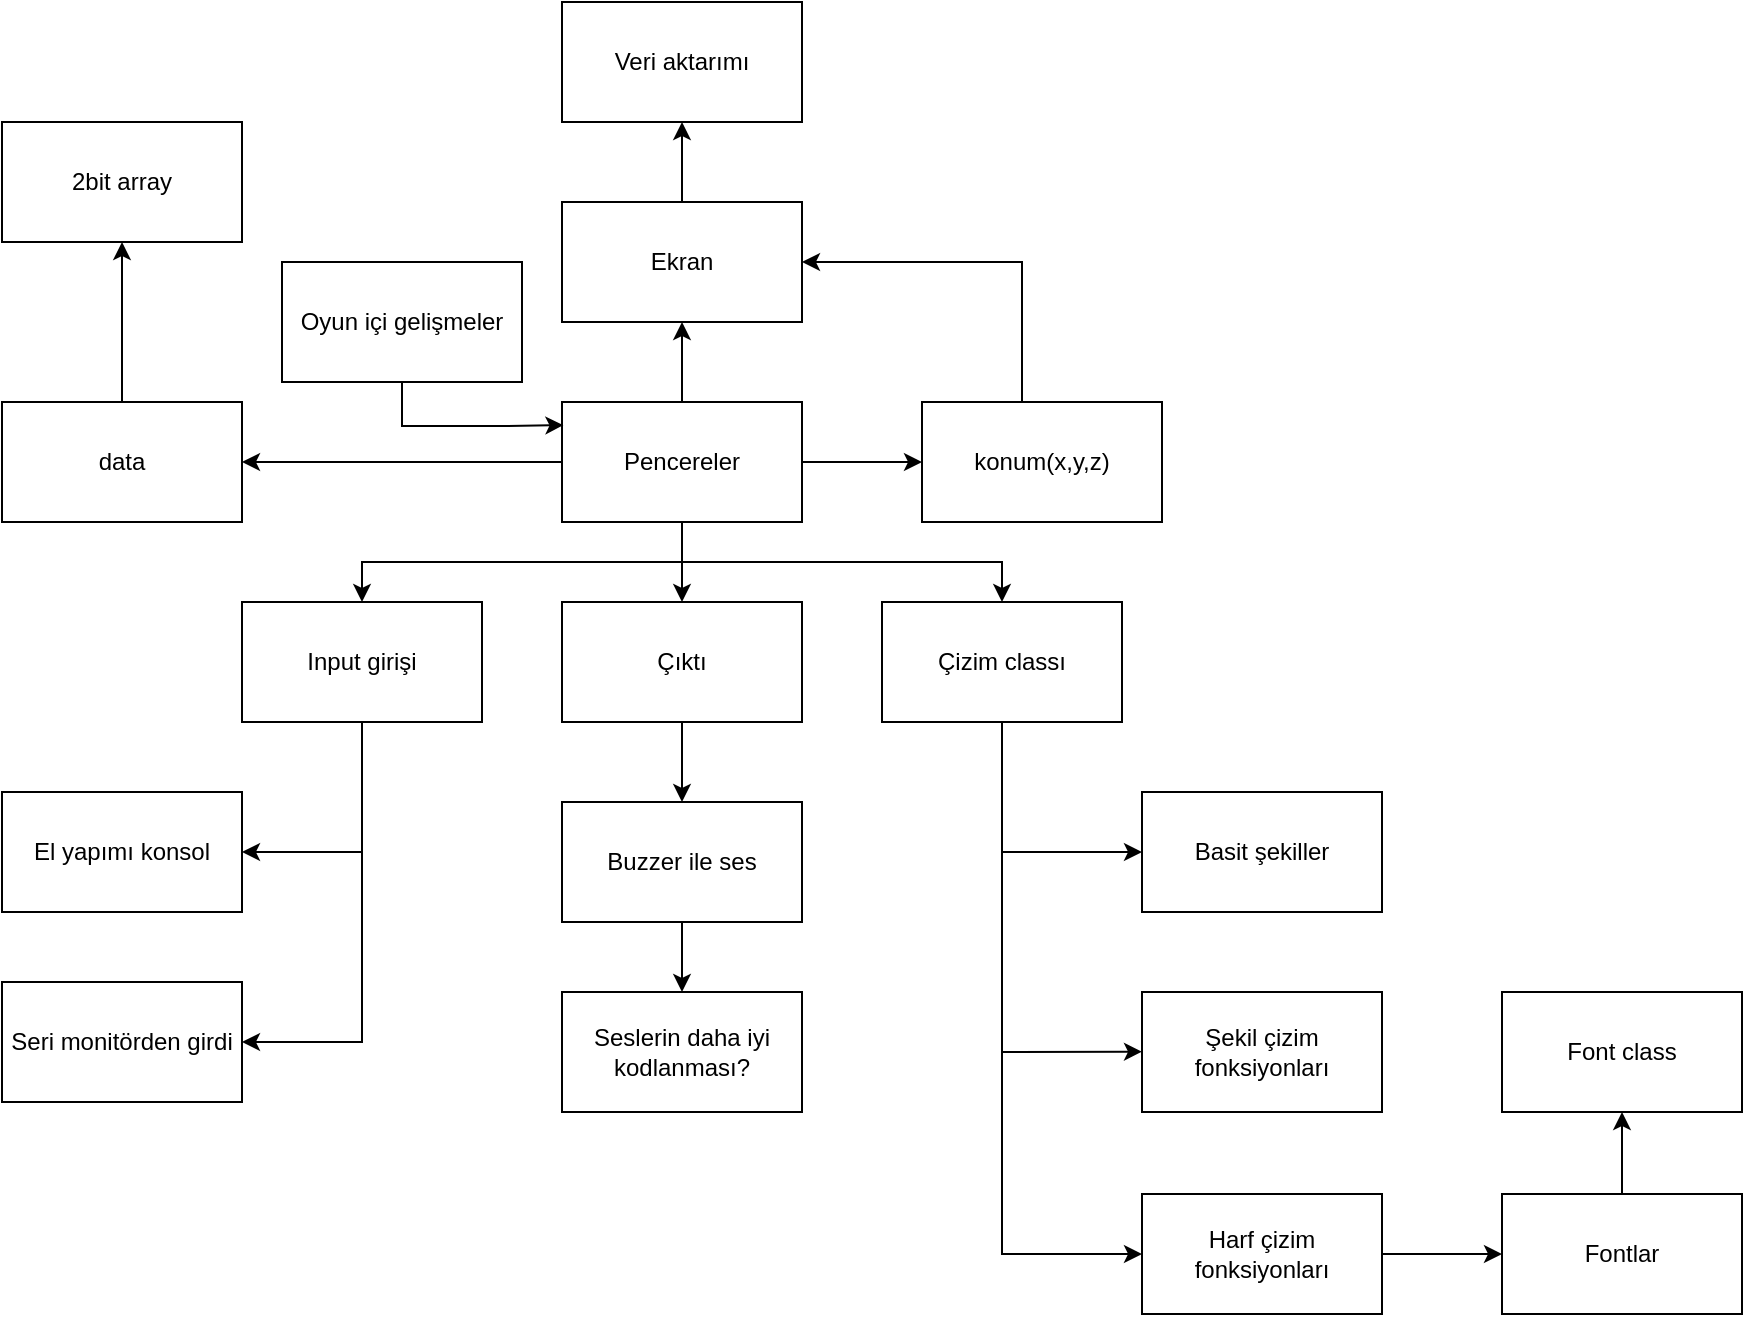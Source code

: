 <mxfile version="24.0.7" type="device">
  <diagram name="Sayfa -1" id="2B7JQT0y66lPOabhw5fz">
    <mxGraphModel dx="1887" dy="839" grid="1" gridSize="10" guides="1" tooltips="1" connect="1" arrows="1" fold="1" page="1" pageScale="1" pageWidth="827" pageHeight="1169" math="0" shadow="0">
      <root>
        <mxCell id="0" />
        <mxCell id="1" parent="0" />
        <mxCell id="b2lE7iJxdCI-wAZpoDAB-2" value="Veri aktarımı" style="rounded=0;whiteSpace=wrap;html=1;" vertex="1" parent="1">
          <mxGeometry x="350" y="30" width="120" height="60" as="geometry" />
        </mxCell>
        <mxCell id="b2lE7iJxdCI-wAZpoDAB-6" value="" style="edgeStyle=orthogonalEdgeStyle;rounded=0;orthogonalLoop=1;jettySize=auto;html=1;" edge="1" parent="1" source="b2lE7iJxdCI-wAZpoDAB-5" target="b2lE7iJxdCI-wAZpoDAB-2">
          <mxGeometry relative="1" as="geometry" />
        </mxCell>
        <mxCell id="b2lE7iJxdCI-wAZpoDAB-5" value="Ekran" style="rounded=0;whiteSpace=wrap;html=1;" vertex="1" parent="1">
          <mxGeometry x="350" y="130" width="120" height="60" as="geometry" />
        </mxCell>
        <mxCell id="b2lE7iJxdCI-wAZpoDAB-9" value="" style="edgeStyle=orthogonalEdgeStyle;rounded=0;orthogonalLoop=1;jettySize=auto;html=1;" edge="1" parent="1" source="b2lE7iJxdCI-wAZpoDAB-8" target="b2lE7iJxdCI-wAZpoDAB-5">
          <mxGeometry relative="1" as="geometry" />
        </mxCell>
        <mxCell id="b2lE7iJxdCI-wAZpoDAB-10" style="edgeStyle=orthogonalEdgeStyle;rounded=0;orthogonalLoop=1;jettySize=auto;html=1;entryX=1;entryY=0.5;entryDx=0;entryDy=0;exitX=0;exitY=0.5;exitDx=0;exitDy=0;" edge="1" parent="1" source="b2lE7iJxdCI-wAZpoDAB-8" target="b2lE7iJxdCI-wAZpoDAB-12">
          <mxGeometry relative="1" as="geometry">
            <mxPoint x="150" y="330" as="targetPoint" />
            <mxPoint x="260" y="260" as="sourcePoint" />
            <Array as="points" />
          </mxGeometry>
        </mxCell>
        <mxCell id="b2lE7iJxdCI-wAZpoDAB-11" style="edgeStyle=orthogonalEdgeStyle;rounded=0;orthogonalLoop=1;jettySize=auto;html=1;exitX=1;exitY=0.5;exitDx=0;exitDy=0;" edge="1" parent="1" source="b2lE7iJxdCI-wAZpoDAB-13">
          <mxGeometry relative="1" as="geometry">
            <mxPoint x="620" y="260" as="targetPoint" />
            <mxPoint x="509.5" y="200" as="sourcePoint" />
            <Array as="points">
              <mxPoint x="610" y="260" />
              <mxPoint x="610" y="260" />
            </Array>
          </mxGeometry>
        </mxCell>
        <mxCell id="b2lE7iJxdCI-wAZpoDAB-53" style="edgeStyle=orthogonalEdgeStyle;rounded=0;orthogonalLoop=1;jettySize=auto;html=1;entryX=0.5;entryY=0;entryDx=0;entryDy=0;" edge="1" parent="1" target="b2lE7iJxdCI-wAZpoDAB-28">
          <mxGeometry relative="1" as="geometry">
            <mxPoint x="619.94" y="316.64" as="targetPoint" />
            <mxPoint x="411.38" y="280" as="sourcePoint" />
            <Array as="points">
              <mxPoint x="410" y="280" />
              <mxPoint x="410" y="310" />
              <mxPoint x="570" y="310" />
            </Array>
          </mxGeometry>
        </mxCell>
        <mxCell id="b2lE7iJxdCI-wAZpoDAB-56" value="" style="edgeStyle=orthogonalEdgeStyle;rounded=0;orthogonalLoop=1;jettySize=auto;html=1;" edge="1" parent="1" source="b2lE7iJxdCI-wAZpoDAB-8" target="b2lE7iJxdCI-wAZpoDAB-55">
          <mxGeometry relative="1" as="geometry" />
        </mxCell>
        <mxCell id="b2lE7iJxdCI-wAZpoDAB-8" value="Pencereler" style="rounded=0;whiteSpace=wrap;html=1;" vertex="1" parent="1">
          <mxGeometry x="350" y="230" width="120" height="60" as="geometry" />
        </mxCell>
        <mxCell id="b2lE7iJxdCI-wAZpoDAB-72" style="edgeStyle=orthogonalEdgeStyle;rounded=0;orthogonalLoop=1;jettySize=auto;html=1;entryX=0.5;entryY=1;entryDx=0;entryDy=0;" edge="1" parent="1" source="b2lE7iJxdCI-wAZpoDAB-12" target="b2lE7iJxdCI-wAZpoDAB-15">
          <mxGeometry relative="1" as="geometry" />
        </mxCell>
        <mxCell id="b2lE7iJxdCI-wAZpoDAB-12" value="data" style="rounded=0;whiteSpace=wrap;html=1;" vertex="1" parent="1">
          <mxGeometry x="70" y="230" width="120" height="60" as="geometry" />
        </mxCell>
        <mxCell id="b2lE7iJxdCI-wAZpoDAB-34" style="edgeStyle=orthogonalEdgeStyle;rounded=0;orthogonalLoop=1;jettySize=auto;html=1;entryX=1;entryY=0.5;entryDx=0;entryDy=0;" edge="1" parent="1" source="b2lE7iJxdCI-wAZpoDAB-13" target="b2lE7iJxdCI-wAZpoDAB-5">
          <mxGeometry relative="1" as="geometry">
            <Array as="points">
              <mxPoint x="580" y="160" />
            </Array>
          </mxGeometry>
        </mxCell>
        <mxCell id="b2lE7iJxdCI-wAZpoDAB-15" value="2bit array" style="rounded=0;whiteSpace=wrap;html=1;" vertex="1" parent="1">
          <mxGeometry x="70" y="90" width="120" height="60" as="geometry" />
        </mxCell>
        <mxCell id="b2lE7iJxdCI-wAZpoDAB-36" value="" style="edgeStyle=orthogonalEdgeStyle;rounded=0;orthogonalLoop=1;jettySize=auto;html=1;" edge="1" parent="1" source="b2lE7iJxdCI-wAZpoDAB-25" target="b2lE7iJxdCI-wAZpoDAB-35">
          <mxGeometry relative="1" as="geometry" />
        </mxCell>
        <mxCell id="b2lE7iJxdCI-wAZpoDAB-25" value="Harf çizim fonksiyonları" style="rounded=0;whiteSpace=wrap;html=1;" vertex="1" parent="1">
          <mxGeometry x="640" y="626" width="120" height="60" as="geometry" />
        </mxCell>
        <mxCell id="b2lE7iJxdCI-wAZpoDAB-26" value="Şekil çizim fonksiyonları" style="rounded=0;whiteSpace=wrap;html=1;" vertex="1" parent="1">
          <mxGeometry x="640" y="525" width="120" height="60" as="geometry" />
        </mxCell>
        <mxCell id="b2lE7iJxdCI-wAZpoDAB-27" value="Basit şekiller" style="rounded=0;whiteSpace=wrap;html=1;" vertex="1" parent="1">
          <mxGeometry x="640" y="425" width="120" height="60" as="geometry" />
        </mxCell>
        <mxCell id="b2lE7iJxdCI-wAZpoDAB-31" value="" style="edgeStyle=orthogonalEdgeStyle;rounded=0;orthogonalLoop=1;jettySize=auto;html=1;entryX=0;entryY=0.5;entryDx=0;entryDy=0;exitX=0.5;exitY=1;exitDx=0;exitDy=0;" edge="1" parent="1" source="b2lE7iJxdCI-wAZpoDAB-28" target="b2lE7iJxdCI-wAZpoDAB-25">
          <mxGeometry relative="1" as="geometry">
            <mxPoint x="600" y="400" as="sourcePoint" />
            <mxPoint x="664" y="725.0" as="targetPoint" />
            <Array as="points">
              <mxPoint x="570" y="656" />
            </Array>
          </mxGeometry>
        </mxCell>
        <mxCell id="b2lE7iJxdCI-wAZpoDAB-28" value="Çizim classı" style="rounded=0;whiteSpace=wrap;html=1;" vertex="1" parent="1">
          <mxGeometry x="510" y="330" width="120" height="60" as="geometry" />
        </mxCell>
        <mxCell id="b2lE7iJxdCI-wAZpoDAB-32" value="" style="endArrow=classic;html=1;rounded=0;" edge="1" parent="1">
          <mxGeometry width="50" height="50" relative="1" as="geometry">
            <mxPoint x="570" y="555" as="sourcePoint" />
            <mxPoint x="640" y="554.86" as="targetPoint" />
          </mxGeometry>
        </mxCell>
        <mxCell id="b2lE7iJxdCI-wAZpoDAB-33" value="" style="endArrow=classic;html=1;rounded=0;entryX=0;entryY=0.5;entryDx=0;entryDy=0;" edge="1" parent="1" target="b2lE7iJxdCI-wAZpoDAB-27">
          <mxGeometry width="50" height="50" relative="1" as="geometry">
            <mxPoint x="570" y="455" as="sourcePoint" />
            <mxPoint x="650" y="435" as="targetPoint" />
          </mxGeometry>
        </mxCell>
        <mxCell id="b2lE7iJxdCI-wAZpoDAB-40" value="" style="edgeStyle=orthogonalEdgeStyle;rounded=0;orthogonalLoop=1;jettySize=auto;html=1;" edge="1" parent="1" source="b2lE7iJxdCI-wAZpoDAB-35" target="b2lE7iJxdCI-wAZpoDAB-39">
          <mxGeometry relative="1" as="geometry" />
        </mxCell>
        <mxCell id="b2lE7iJxdCI-wAZpoDAB-35" value="Fontlar" style="rounded=0;whiteSpace=wrap;html=1;" vertex="1" parent="1">
          <mxGeometry x="820" y="626" width="120" height="60" as="geometry" />
        </mxCell>
        <mxCell id="b2lE7iJxdCI-wAZpoDAB-39" value="Font class" style="rounded=0;whiteSpace=wrap;html=1;" vertex="1" parent="1">
          <mxGeometry x="820" y="525" width="120" height="60" as="geometry" />
        </mxCell>
        <mxCell id="b2lE7iJxdCI-wAZpoDAB-49" value="" style="edgeStyle=orthogonalEdgeStyle;rounded=0;orthogonalLoop=1;jettySize=auto;html=1;" edge="1" parent="1" source="b2lE7iJxdCI-wAZpoDAB-42" target="b2lE7iJxdCI-wAZpoDAB-48">
          <mxGeometry relative="1" as="geometry">
            <Array as="points">
              <mxPoint x="250" y="540" />
              <mxPoint x="250" y="540" />
            </Array>
          </mxGeometry>
        </mxCell>
        <mxCell id="b2lE7iJxdCI-wAZpoDAB-42" value="Input girişi" style="whiteSpace=wrap;html=1;" vertex="1" parent="1">
          <mxGeometry x="190" y="330" width="120" height="60" as="geometry" />
        </mxCell>
        <mxCell id="b2lE7iJxdCI-wAZpoDAB-43" value="" style="endArrow=classic;html=1;rounded=0;entryX=0.5;entryY=0;entryDx=0;entryDy=0;" edge="1" parent="1" target="b2lE7iJxdCI-wAZpoDAB-42">
          <mxGeometry width="50" height="50" relative="1" as="geometry">
            <mxPoint x="410" y="310" as="sourcePoint" />
            <mxPoint x="330" y="330" as="targetPoint" />
            <Array as="points">
              <mxPoint x="250" y="310" />
            </Array>
          </mxGeometry>
        </mxCell>
        <mxCell id="b2lE7iJxdCI-wAZpoDAB-48" value="Seri monitörden girdi" style="whiteSpace=wrap;html=1;" vertex="1" parent="1">
          <mxGeometry x="70" y="520" width="120" height="60" as="geometry" />
        </mxCell>
        <mxCell id="b2lE7iJxdCI-wAZpoDAB-51" value="El yapımı konsol" style="rounded=0;whiteSpace=wrap;html=1;" vertex="1" parent="1">
          <mxGeometry x="70" y="425" width="120" height="60" as="geometry" />
        </mxCell>
        <mxCell id="b2lE7iJxdCI-wAZpoDAB-60" style="edgeStyle=orthogonalEdgeStyle;rounded=0;orthogonalLoop=1;jettySize=auto;html=1;" edge="1" parent="1" source="b2lE7iJxdCI-wAZpoDAB-55">
          <mxGeometry relative="1" as="geometry">
            <mxPoint x="410" y="430" as="targetPoint" />
          </mxGeometry>
        </mxCell>
        <mxCell id="b2lE7iJxdCI-wAZpoDAB-55" value="Çıktı" style="rounded=0;whiteSpace=wrap;html=1;" vertex="1" parent="1">
          <mxGeometry x="350" y="330" width="120" height="60" as="geometry" />
        </mxCell>
        <mxCell id="b2lE7iJxdCI-wAZpoDAB-57" style="edgeStyle=orthogonalEdgeStyle;rounded=0;orthogonalLoop=1;jettySize=auto;html=1;exitX=0.5;exitY=1;exitDx=0;exitDy=0;" edge="1" parent="1" source="b2lE7iJxdCI-wAZpoDAB-51" target="b2lE7iJxdCI-wAZpoDAB-51">
          <mxGeometry relative="1" as="geometry" />
        </mxCell>
        <mxCell id="b2lE7iJxdCI-wAZpoDAB-59" value="" style="endArrow=classic;html=1;rounded=0;entryX=1;entryY=0.5;entryDx=0;entryDy=0;" edge="1" parent="1" target="b2lE7iJxdCI-wAZpoDAB-51">
          <mxGeometry width="50" height="50" relative="1" as="geometry">
            <mxPoint x="250" y="455" as="sourcePoint" />
            <mxPoint x="250" y="430" as="targetPoint" />
          </mxGeometry>
        </mxCell>
        <mxCell id="b2lE7iJxdCI-wAZpoDAB-63" value="" style="edgeStyle=orthogonalEdgeStyle;rounded=0;orthogonalLoop=1;jettySize=auto;html=1;" edge="1" parent="1" source="b2lE7iJxdCI-wAZpoDAB-61" target="b2lE7iJxdCI-wAZpoDAB-62">
          <mxGeometry relative="1" as="geometry" />
        </mxCell>
        <mxCell id="b2lE7iJxdCI-wAZpoDAB-61" value="Buzzer ile ses" style="rounded=0;whiteSpace=wrap;html=1;" vertex="1" parent="1">
          <mxGeometry x="350" y="430" width="120" height="60" as="geometry" />
        </mxCell>
        <mxCell id="b2lE7iJxdCI-wAZpoDAB-62" value="Seslerin daha iyi kodlanması?" style="rounded=0;whiteSpace=wrap;html=1;" vertex="1" parent="1">
          <mxGeometry x="350" y="525" width="120" height="60" as="geometry" />
        </mxCell>
        <mxCell id="b2lE7iJxdCI-wAZpoDAB-71" value="" style="edgeStyle=orthogonalEdgeStyle;rounded=0;orthogonalLoop=1;jettySize=auto;html=1;exitX=1;exitY=0.5;exitDx=0;exitDy=0;" edge="1" parent="1" source="b2lE7iJxdCI-wAZpoDAB-8" target="b2lE7iJxdCI-wAZpoDAB-13">
          <mxGeometry relative="1" as="geometry">
            <mxPoint x="620" y="260" as="targetPoint" />
            <mxPoint x="470" y="260" as="sourcePoint" />
            <Array as="points" />
          </mxGeometry>
        </mxCell>
        <mxCell id="b2lE7iJxdCI-wAZpoDAB-13" value="konum(x,y,z)" style="rounded=0;whiteSpace=wrap;html=1;" vertex="1" parent="1">
          <mxGeometry x="530" y="230" width="120" height="60" as="geometry" />
        </mxCell>
        <mxCell id="b2lE7iJxdCI-wAZpoDAB-75" style="edgeStyle=orthogonalEdgeStyle;rounded=0;orthogonalLoop=1;jettySize=auto;html=1;entryX=0.006;entryY=0.193;entryDx=0;entryDy=0;entryPerimeter=0;" edge="1" parent="1" source="b2lE7iJxdCI-wAZpoDAB-73" target="b2lE7iJxdCI-wAZpoDAB-8">
          <mxGeometry relative="1" as="geometry">
            <mxPoint x="320" y="240" as="targetPoint" />
            <Array as="points">
              <mxPoint x="270" y="242" />
              <mxPoint x="320" y="242" />
            </Array>
          </mxGeometry>
        </mxCell>
        <mxCell id="b2lE7iJxdCI-wAZpoDAB-73" value="Oyun içi gelişmeler" style="rounded=0;whiteSpace=wrap;html=1;" vertex="1" parent="1">
          <mxGeometry x="210" y="160" width="120" height="60" as="geometry" />
        </mxCell>
      </root>
    </mxGraphModel>
  </diagram>
</mxfile>
